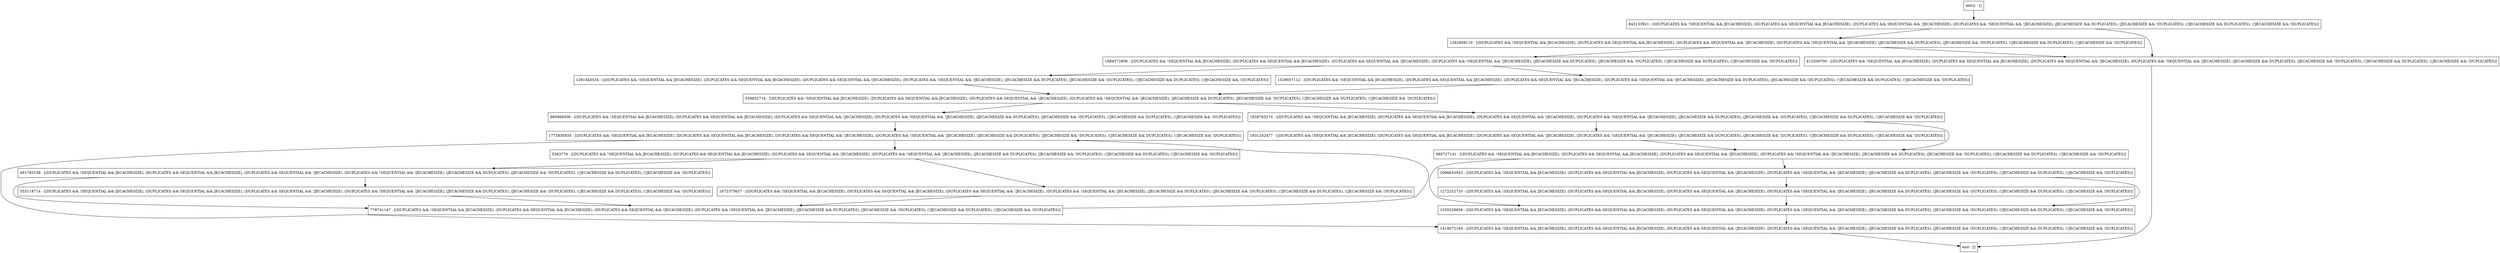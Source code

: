 digraph computeKeyPrefix {
node [shape=record];
539832714 [label="539832714 - [(DUPLICATES && !SEQUENTIAL && JECACHESIZE), (DUPLICATES && SEQUENTIAL && JECACHESIZE), (DUPLICATES && SEQUENTIAL && !JECACHESIZE), (DUPLICATES && !SEQUENTIAL && !JECACHESIZE), (JECACHESIZE && DUPLICATES), (JECACHESIZE && !DUPLICATES), (!JECACHESIZE && DUPLICATES), (!JECACHESIZE && !DUPLICATES)]"];
553118714 [label="553118714 - [(DUPLICATES && !SEQUENTIAL && JECACHESIZE), (DUPLICATES && SEQUENTIAL && JECACHESIZE), (DUPLICATES && SEQUENTIAL && !JECACHESIZE), (DUPLICATES && !SEQUENTIAL && !JECACHESIZE), (JECACHESIZE && DUPLICATES), (JECACHESIZE && !DUPLICATES), (!JECACHESIZE && DUPLICATES), (!JECACHESIZE && !DUPLICATES)]"];
1928763274 [label="1928763274 - [(DUPLICATES && !SEQUENTIAL && JECACHESIZE), (DUPLICATES && SEQUENTIAL && JECACHESIZE), (DUPLICATES && SEQUENTIAL && !JECACHESIZE), (DUPLICATES && !SEQUENTIAL && !JECACHESIZE), (JECACHESIZE && DUPLICATES), (JECACHESIZE && !DUPLICATES), (!JECACHESIZE && DUPLICATES), (!JECACHESIZE && !DUPLICATES)]"];
2096643942 [label="2096643942 - [(DUPLICATES && !SEQUENTIAL && JECACHESIZE), (DUPLICATES && SEQUENTIAL && JECACHESIZE), (DUPLICATES && SEQUENTIAL && !JECACHESIZE), (DUPLICATES && !SEQUENTIAL && !JECACHESIZE), (JECACHESIZE && DUPLICATES), (JECACHESIZE && !DUPLICATES), (!JECACHESIZE && DUPLICATES), (!JECACHESIZE && !DUPLICATES)]"];
843133921 [label="843133921 - [(DUPLICATES && !SEQUENTIAL && JECACHESIZE), (DUPLICATES && SEQUENTIAL && JECACHESIZE), (DUPLICATES && SEQUENTIAL && !JECACHESIZE), (DUPLICATES && !SEQUENTIAL && !JECACHESIZE), (JECACHESIZE && DUPLICATES), (JECACHESIZE && !DUPLICATES), (!JECACHESIZE && DUPLICATES), (!JECACHESIZE && !DUPLICATES)]"];
880966506 [label="880966506 - [(DUPLICATES && !SEQUENTIAL && JECACHESIZE), (DUPLICATES && SEQUENTIAL && JECACHESIZE), (DUPLICATES && SEQUENTIAL && !JECACHESIZE), (DUPLICATES && !SEQUENTIAL && !JECACHESIZE), (JECACHESIZE && DUPLICATES), (JECACHESIZE && !DUPLICATES), (!JECACHESIZE && DUPLICATES), (!JECACHESIZE && !DUPLICATES)]"];
778741167 [label="778741167 - [(DUPLICATES && !SEQUENTIAL && JECACHESIZE), (DUPLICATES && SEQUENTIAL && JECACHESIZE), (DUPLICATES && SEQUENTIAL && !JECACHESIZE), (DUPLICATES && !SEQUENTIAL && !JECACHESIZE), (JECACHESIZE && DUPLICATES), (JECACHESIZE && !DUPLICATES), (!JECACHESIZE && DUPLICATES), (!JECACHESIZE && !DUPLICATES)]"];
491783158 [label="491783158 - [(DUPLICATES && !SEQUENTIAL && JECACHESIZE), (DUPLICATES && SEQUENTIAL && JECACHESIZE), (DUPLICATES && SEQUENTIAL && !JECACHESIZE), (DUPLICATES && !SEQUENTIAL && !JECACHESIZE), (JECACHESIZE && DUPLICATES), (JECACHESIZE && !DUPLICATES), (!JECACHESIZE && DUPLICATES), (!JECACHESIZE && !DUPLICATES)]"];
1535529656 [label="1535529656 - [(DUPLICATES && !SEQUENTIAL && JECACHESIZE), (DUPLICATES && SEQUENTIAL && JECACHESIZE), (DUPLICATES && SEQUENTIAL && !JECACHESIZE), (DUPLICATES && !SEQUENTIAL && !JECACHESIZE), (JECACHESIZE && DUPLICATES), (JECACHESIZE && !DUPLICATES), (!JECACHESIZE && DUPLICATES), (!JECACHESIZE && !DUPLICATES)]"];
1529057112 [label="1529057112 - [(DUPLICATES && !SEQUENTIAL && JECACHESIZE), (DUPLICATES && SEQUENTIAL && JECACHESIZE), (DUPLICATES && SEQUENTIAL && !JECACHESIZE), (DUPLICATES && !SEQUENTIAL && !JECACHESIZE), (JECACHESIZE && DUPLICATES), (JECACHESIZE && !DUPLICATES), (!JECACHESIZE && DUPLICATES), (!JECACHESIZE && !DUPLICATES)]"];
entry [label="entry - []"];
exit [label="exit - []"];
1884572606 [label="1884572606 - [(DUPLICATES && !SEQUENTIAL && JECACHESIZE), (DUPLICATES && SEQUENTIAL && JECACHESIZE), (DUPLICATES && SEQUENTIAL && !JECACHESIZE), (DUPLICATES && !SEQUENTIAL && !JECACHESIZE), (JECACHESIZE && DUPLICATES), (JECACHESIZE && !DUPLICATES), (!JECACHESIZE && DUPLICATES), (!JECACHESIZE && !DUPLICATES)]"];
1772835935 [label="1772835935 - [(DUPLICATES && !SEQUENTIAL && JECACHESIZE), (DUPLICATES && SEQUENTIAL && JECACHESIZE), (DUPLICATES && SEQUENTIAL && !JECACHESIZE), (DUPLICATES && !SEQUENTIAL && !JECACHESIZE), (JECACHESIZE && DUPLICATES), (JECACHESIZE && !DUPLICATES), (!JECACHESIZE && DUPLICATES), (!JECACHESIZE && !DUPLICATES)]"];
1672375637 [label="1672375637 - [(DUPLICATES && !SEQUENTIAL && JECACHESIZE), (DUPLICATES && SEQUENTIAL && JECACHESIZE), (DUPLICATES && SEQUENTIAL && !JECACHESIZE), (DUPLICATES && !SEQUENTIAL && !JECACHESIZE), (JECACHESIZE && DUPLICATES), (JECACHESIZE && !DUPLICATES), (!JECACHESIZE && DUPLICATES), (!JECACHESIZE && !DUPLICATES)]"];
1282859110 [label="1282859110 - [(DUPLICATES && !SEQUENTIAL && JECACHESIZE), (DUPLICATES && SEQUENTIAL && JECACHESIZE), (DUPLICATES && SEQUENTIAL && !JECACHESIZE), (DUPLICATES && !SEQUENTIAL && !JECACHESIZE), (JECACHESIZE && DUPLICATES), (JECACHESIZE && !DUPLICATES), (!JECACHESIZE && DUPLICATES), (!JECACHESIZE && !DUPLICATES)]"];
1931242477 [label="1931242477 - [(DUPLICATES && !SEQUENTIAL && JECACHESIZE), (DUPLICATES && SEQUENTIAL && JECACHESIZE), (DUPLICATES && SEQUENTIAL && !JECACHESIZE), (DUPLICATES && !SEQUENTIAL && !JECACHESIZE), (JECACHESIZE && DUPLICATES), (JECACHESIZE && !DUPLICATES), (!JECACHESIZE && DUPLICATES), (!JECACHESIZE && !DUPLICATES)]"];
1419072164 [label="1419072164 - [(DUPLICATES && !SEQUENTIAL && JECACHESIZE), (DUPLICATES && SEQUENTIAL && JECACHESIZE), (DUPLICATES && SEQUENTIAL && !JECACHESIZE), (DUPLICATES && !SEQUENTIAL && !JECACHESIZE), (JECACHESIZE && DUPLICATES), (JECACHESIZE && !DUPLICATES), (!JECACHESIZE && DUPLICATES), (!JECACHESIZE && !DUPLICATES)]"];
5363776 [label="5363776 - [(DUPLICATES && !SEQUENTIAL && JECACHESIZE), (DUPLICATES && SEQUENTIAL && JECACHESIZE), (DUPLICATES && SEQUENTIAL && !JECACHESIZE), (DUPLICATES && !SEQUENTIAL && !JECACHESIZE), (JECACHESIZE && DUPLICATES), (JECACHESIZE && !DUPLICATES), (!JECACHESIZE && DUPLICATES), (!JECACHESIZE && !DUPLICATES)]"];
1272252710 [label="1272252710 - [(DUPLICATES && !SEQUENTIAL && JECACHESIZE), (DUPLICATES && SEQUENTIAL && JECACHESIZE), (DUPLICATES && SEQUENTIAL && !JECACHESIZE), (DUPLICATES && !SEQUENTIAL && !JECACHESIZE), (JECACHESIZE && DUPLICATES), (JECACHESIZE && !DUPLICATES), (!JECACHESIZE && DUPLICATES), (!JECACHESIZE && !DUPLICATES)]"];
1261543534 [label="1261543534 - [(DUPLICATES && !SEQUENTIAL && JECACHESIZE), (DUPLICATES && SEQUENTIAL && JECACHESIZE), (DUPLICATES && SEQUENTIAL && !JECACHESIZE), (DUPLICATES && !SEQUENTIAL && !JECACHESIZE), (JECACHESIZE && DUPLICATES), (JECACHESIZE && !DUPLICATES), (!JECACHESIZE && DUPLICATES), (!JECACHESIZE && !DUPLICATES)]"];
413209700 [label="413209700 - [(DUPLICATES && !SEQUENTIAL && JECACHESIZE), (DUPLICATES && SEQUENTIAL && JECACHESIZE), (DUPLICATES && SEQUENTIAL && !JECACHESIZE), (DUPLICATES && !SEQUENTIAL && !JECACHESIZE), (JECACHESIZE && DUPLICATES), (JECACHESIZE && !DUPLICATES), (!JECACHESIZE && DUPLICATES), (!JECACHESIZE && !DUPLICATES)]"];
980727141 [label="980727141 - [(DUPLICATES && !SEQUENTIAL && JECACHESIZE), (DUPLICATES && SEQUENTIAL && JECACHESIZE), (DUPLICATES && SEQUENTIAL && !JECACHESIZE), (DUPLICATES && !SEQUENTIAL && !JECACHESIZE), (JECACHESIZE && DUPLICATES), (JECACHESIZE && !DUPLICATES), (!JECACHESIZE && DUPLICATES), (!JECACHESIZE && !DUPLICATES)]"];
entry;
exit;
539832714 -> 1928763274;
539832714 -> 880966506;
553118714 -> 778741167;
1928763274 -> 1931242477;
1928763274 -> 980727141;
2096643942 -> 1272252710;
2096643942 -> 1535529656;
843133921 -> 1282859110;
843133921 -> 413209700;
880966506 -> 1772835935;
778741167 -> 1772835935;
491783158 -> 553118714;
491783158 -> 778741167;
1535529656 -> 1419072164;
1529057112 -> 539832714;
entry -> 843133921;
1884572606 -> 1261543534;
1884572606 -> 1529057112;
1772835935 -> 1419072164;
1772835935 -> 5363776;
1672375637 -> 778741167;
1282859110 -> 1884572606;
1282859110 -> 413209700;
1931242477 -> 980727141;
1419072164 -> exit;
5363776 -> 1672375637;
5363776 -> 491783158;
1272252710 -> 1535529656;
1261543534 -> 539832714;
413209700 -> exit;
980727141 -> 2096643942;
980727141 -> 1535529656;
}
